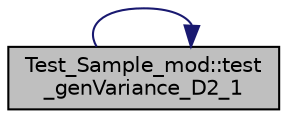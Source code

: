 digraph "Test_Sample_mod::test_genVariance_D2_1"
{
 // LATEX_PDF_SIZE
  edge [fontname="Helvetica",fontsize="10",labelfontname="Helvetica",labelfontsize="10"];
  node [fontname="Helvetica",fontsize="10",shape=record];
  rankdir="LR";
  Node1 [label="Test_Sample_mod::test\l_genVariance_D2_1",height=0.2,width=0.4,color="black", fillcolor="grey75", style="filled", fontcolor="black",tooltip="Test genVariance() with a weighted 1D sample."];
  Node1 -> Node1 [color="midnightblue",fontsize="10",style="solid",fontname="Helvetica"];
}
